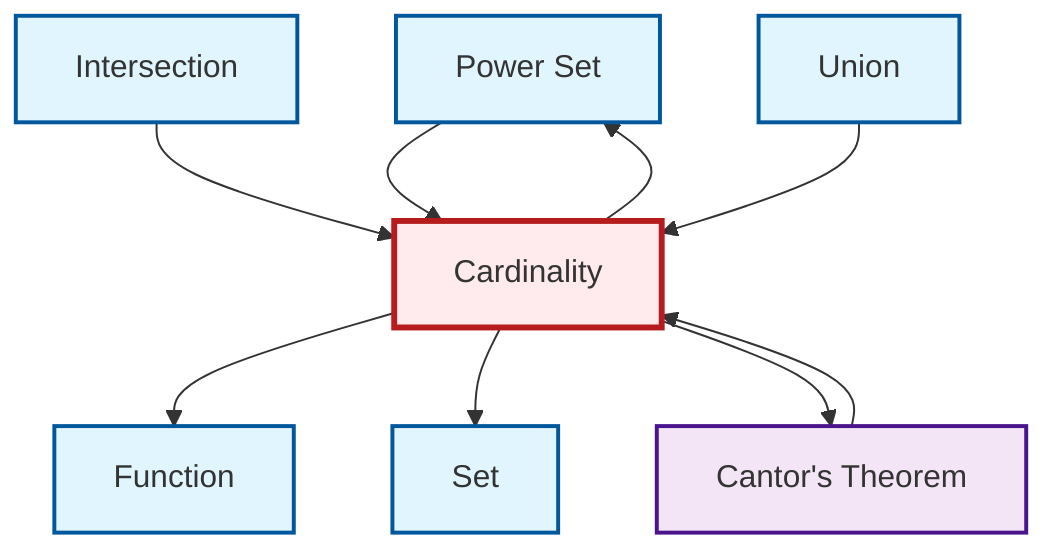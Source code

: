 graph TD
    classDef definition fill:#e1f5fe,stroke:#01579b,stroke-width:2px
    classDef theorem fill:#f3e5f5,stroke:#4a148c,stroke-width:2px
    classDef axiom fill:#fff3e0,stroke:#e65100,stroke-width:2px
    classDef example fill:#e8f5e9,stroke:#1b5e20,stroke-width:2px
    classDef current fill:#ffebee,stroke:#b71c1c,stroke-width:3px
    def-power-set["Power Set"]:::definition
    def-union["Union"]:::definition
    def-intersection["Intersection"]:::definition
    def-cardinality["Cardinality"]:::definition
    def-function["Function"]:::definition
    thm-cantor["Cantor's Theorem"]:::theorem
    def-set["Set"]:::definition
    def-cardinality --> def-function
    def-intersection --> def-cardinality
    thm-cantor --> def-cardinality
    def-power-set --> def-cardinality
    def-cardinality --> def-set
    def-cardinality --> def-power-set
    def-cardinality --> thm-cantor
    def-union --> def-cardinality
    class def-cardinality current
